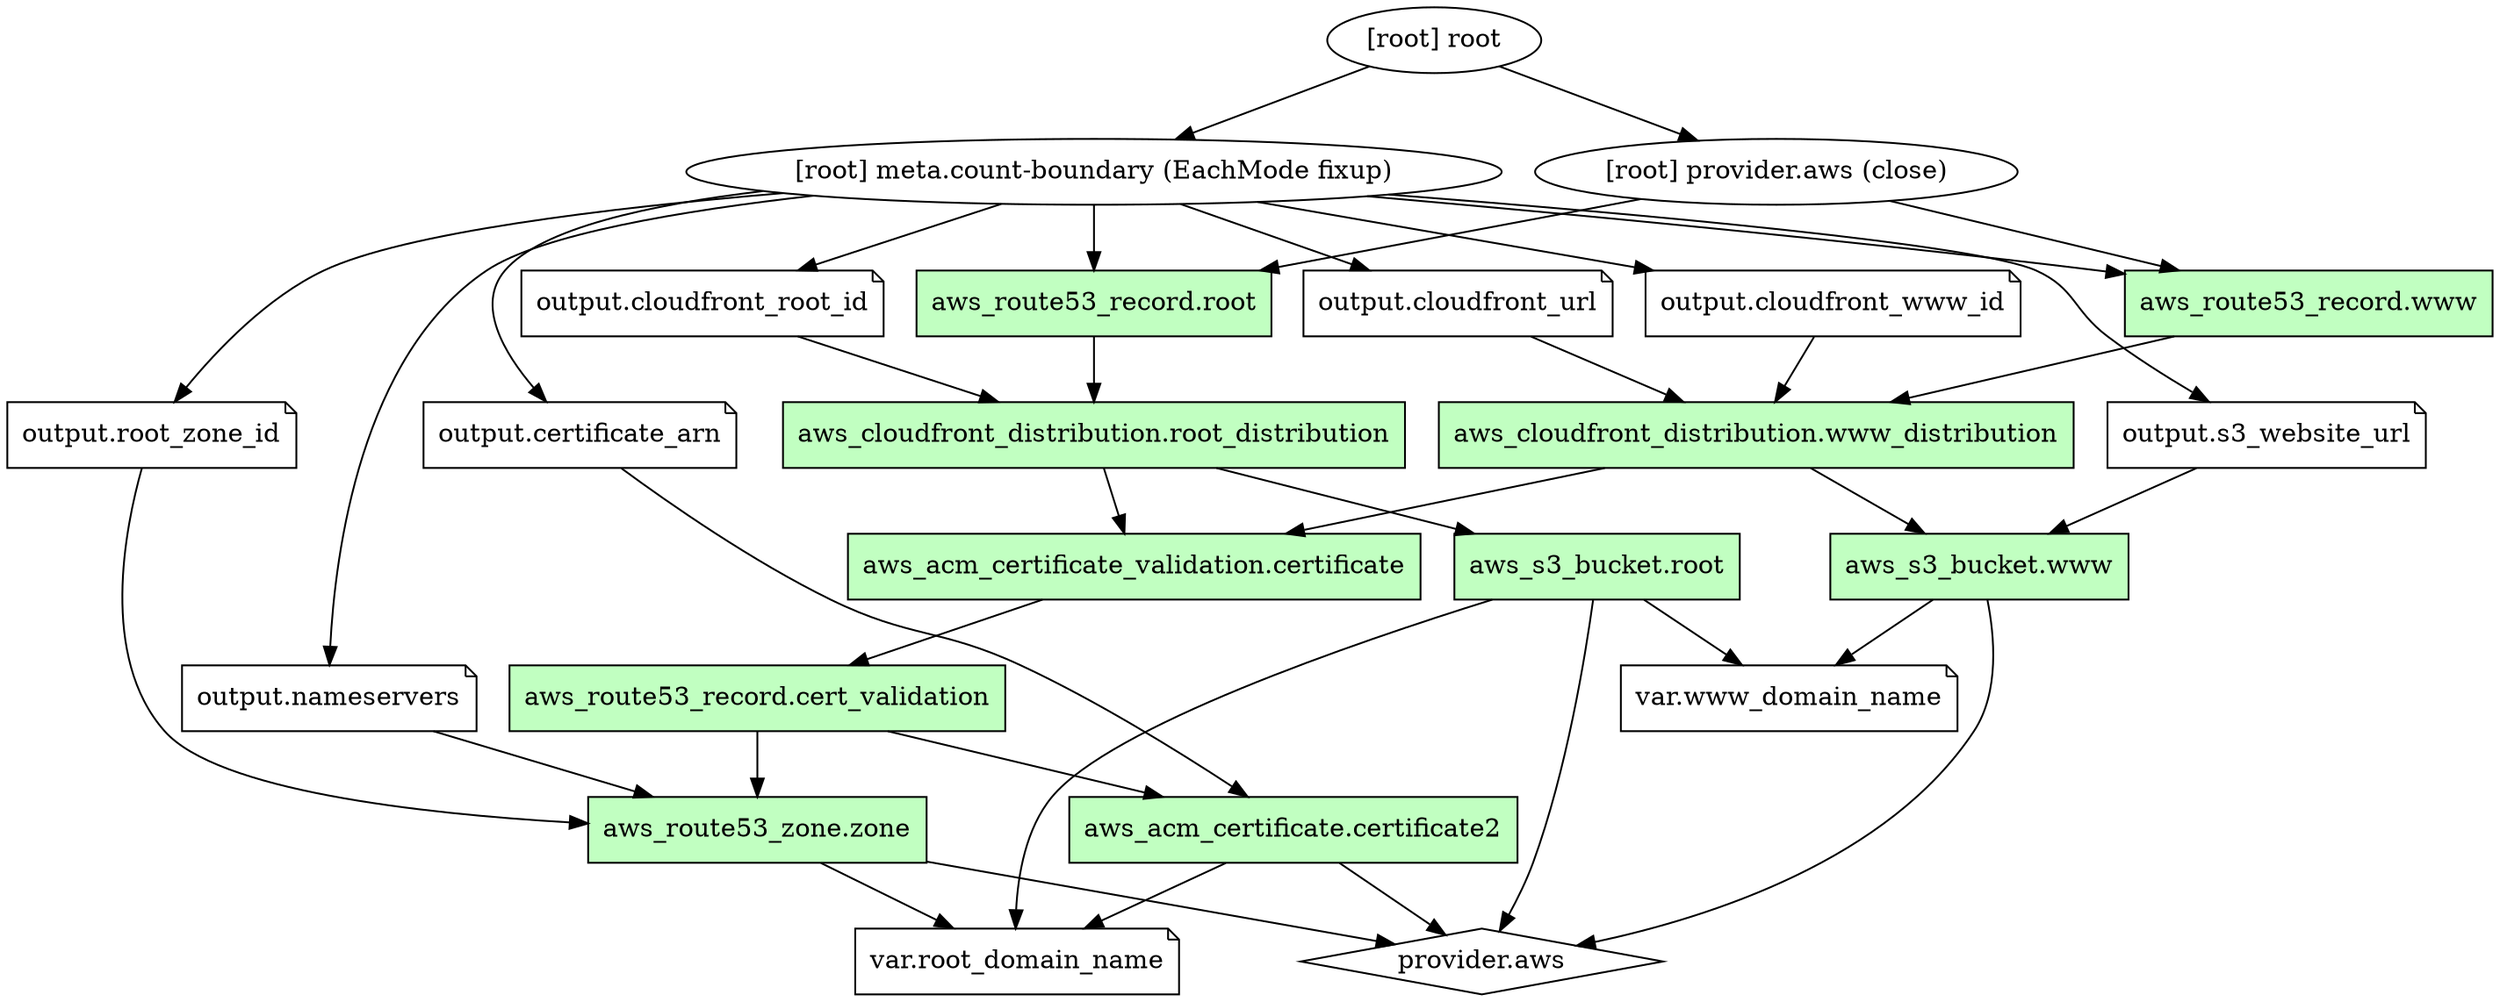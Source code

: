 digraph {
	compound = "true"
	newrank = "true"
	subgraph "root" {
		"[root] aws_acm_certificate.certificate2" [ fillcolor="darkseagreen1" style=filled label = "aws_acm_certificate.certificate2", shape = "box"]
		"[root] aws_acm_certificate_validation.certificate" [ fillcolor="darkseagreen1" style=filled label = "aws_acm_certificate_validation.certificate", shape = "box"]
		"[root] aws_cloudfront_distribution.root_distribution" [ fillcolor="darkseagreen1" style=filled label = "aws_cloudfront_distribution.root_distribution", shape = "box"]
		"[root] aws_cloudfront_distribution.www_distribution" [ fillcolor="darkseagreen1" style=filled label = "aws_cloudfront_distribution.www_distribution", shape = "box"]
		"[root] aws_route53_record.cert_validation" [ fillcolor="darkseagreen1" style=filled label = "aws_route53_record.cert_validation", shape = "box"]
		"[root] aws_route53_record.root" [ fillcolor="darkseagreen1" style=filled label = "aws_route53_record.root", shape = "box"]
		"[root] aws_route53_record.www" [ fillcolor="darkseagreen1" style=filled label = "aws_route53_record.www", shape = "box"]
		"[root] aws_route53_zone.zone" [fillcolor="darkseagreen1" style=filled label = "aws_route53_zone.zone", shape = "box"]
		"[root] aws_s3_bucket.root" [fillcolor="darkseagreen1" style=filled label = "aws_s3_bucket.root", shape = "box"]
		"[root] aws_s3_bucket.www" [fillcolor="darkseagreen1" style=filled label = "aws_s3_bucket.www", shape = "box"]
		"[root] output.certificate_arn" [label = "output.certificate_arn", shape = "note"]
		"[root] output.cloudfront_root_id" [label = "output.cloudfront_root_id", shape = "note"]
		"[root] output.cloudfront_url" [label = "output.cloudfront_url", shape = "note"]
		"[root] output.cloudfront_www_id" [label = "output.cloudfront_www_id", shape = "note"]
		"[root] output.nameservers" [label = "output.nameservers", shape = "note"]
		"[root] output.root_zone_id" [label = "output.root_zone_id", shape = "note"]
		"[root] output.s3_website_url" [label = "output.s3_website_url", shape = "note"]
		"[root] provider.aws" [label = "provider.aws", shape = "diamond"]
		"[root] var.root_domain_name" [label = "var.root_domain_name", shape = "note"]
		"[root] var.www_domain_name" [label = "var.www_domain_name", shape = "note"]

		"[root] aws_acm_certificate.certificate2" -> "[root] provider.aws"
		"[root] aws_acm_certificate.certificate2" -> "[root] var.root_domain_name"
		"[root] aws_acm_certificate_validation.certificate" -> "[root] aws_route53_record.cert_validation"
		"[root] aws_cloudfront_distribution.root_distribution" -> "[root] aws_acm_certificate_validation.certificate"
		"[root] aws_cloudfront_distribution.root_distribution" -> "[root] aws_s3_bucket.root"
		"[root] aws_cloudfront_distribution.www_distribution" -> "[root] aws_acm_certificate_validation.certificate"
		"[root] aws_cloudfront_distribution.www_distribution" -> "[root] aws_s3_bucket.www"
		"[root] aws_route53_record.cert_validation" -> "[root] aws_acm_certificate.certificate2"
		"[root] aws_route53_record.cert_validation" -> "[root] aws_route53_zone.zone"
		"[root] aws_route53_record.root" -> "[root] aws_cloudfront_distribution.root_distribution"
		"[root] aws_route53_record.www" -> "[root] aws_cloudfront_distribution.www_distribution"
		"[root] aws_route53_zone.zone" -> "[root] provider.aws"
		"[root] aws_route53_zone.zone" -> "[root] var.root_domain_name"
		"[root] aws_s3_bucket.root" -> "[root] provider.aws"
		"[root] aws_s3_bucket.root" -> "[root] var.root_domain_name"
		"[root] aws_s3_bucket.root" -> "[root] var.www_domain_name"
		"[root] aws_s3_bucket.www" -> "[root] provider.aws"
		"[root] aws_s3_bucket.www" -> "[root] var.www_domain_name"
		"[root] meta.count-boundary (EachMode fixup)" -> "[root] aws_route53_record.root"
		"[root] meta.count-boundary (EachMode fixup)" -> "[root] aws_route53_record.www"
		"[root] meta.count-boundary (EachMode fixup)" -> "[root] output.certificate_arn"
		"[root] meta.count-boundary (EachMode fixup)" -> "[root] output.cloudfront_root_id"
		"[root] meta.count-boundary (EachMode fixup)" -> "[root] output.cloudfront_url"
		"[root] meta.count-boundary (EachMode fixup)" -> "[root] output.cloudfront_www_id"
		"[root] meta.count-boundary (EachMode fixup)" -> "[root] output.nameservers"
		"[root] meta.count-boundary (EachMode fixup)" -> "[root] output.root_zone_id"
		"[root] meta.count-boundary (EachMode fixup)" -> "[root] output.s3_website_url"
		"[root] output.certificate_arn" -> "[root] aws_acm_certificate.certificate2"
		"[root] output.cloudfront_root_id" -> "[root] aws_cloudfront_distribution.root_distribution"
		"[root] output.cloudfront_url" -> "[root] aws_cloudfront_distribution.www_distribution"
		"[root] output.cloudfront_www_id" -> "[root] aws_cloudfront_distribution.www_distribution"
		"[root] output.nameservers" -> "[root] aws_route53_zone.zone"
		"[root] output.root_zone_id" -> "[root] aws_route53_zone.zone"
		"[root] output.s3_website_url" -> "[root] aws_s3_bucket.www"
		"[root] provider.aws (close)" -> "[root] aws_route53_record.root"
		"[root] provider.aws (close)" -> "[root] aws_route53_record.www"
		"[root] root" -> "[root] meta.count-boundary (EachMode fixup)"
		"[root] root" -> "[root] provider.aws (close)"
	}
}

